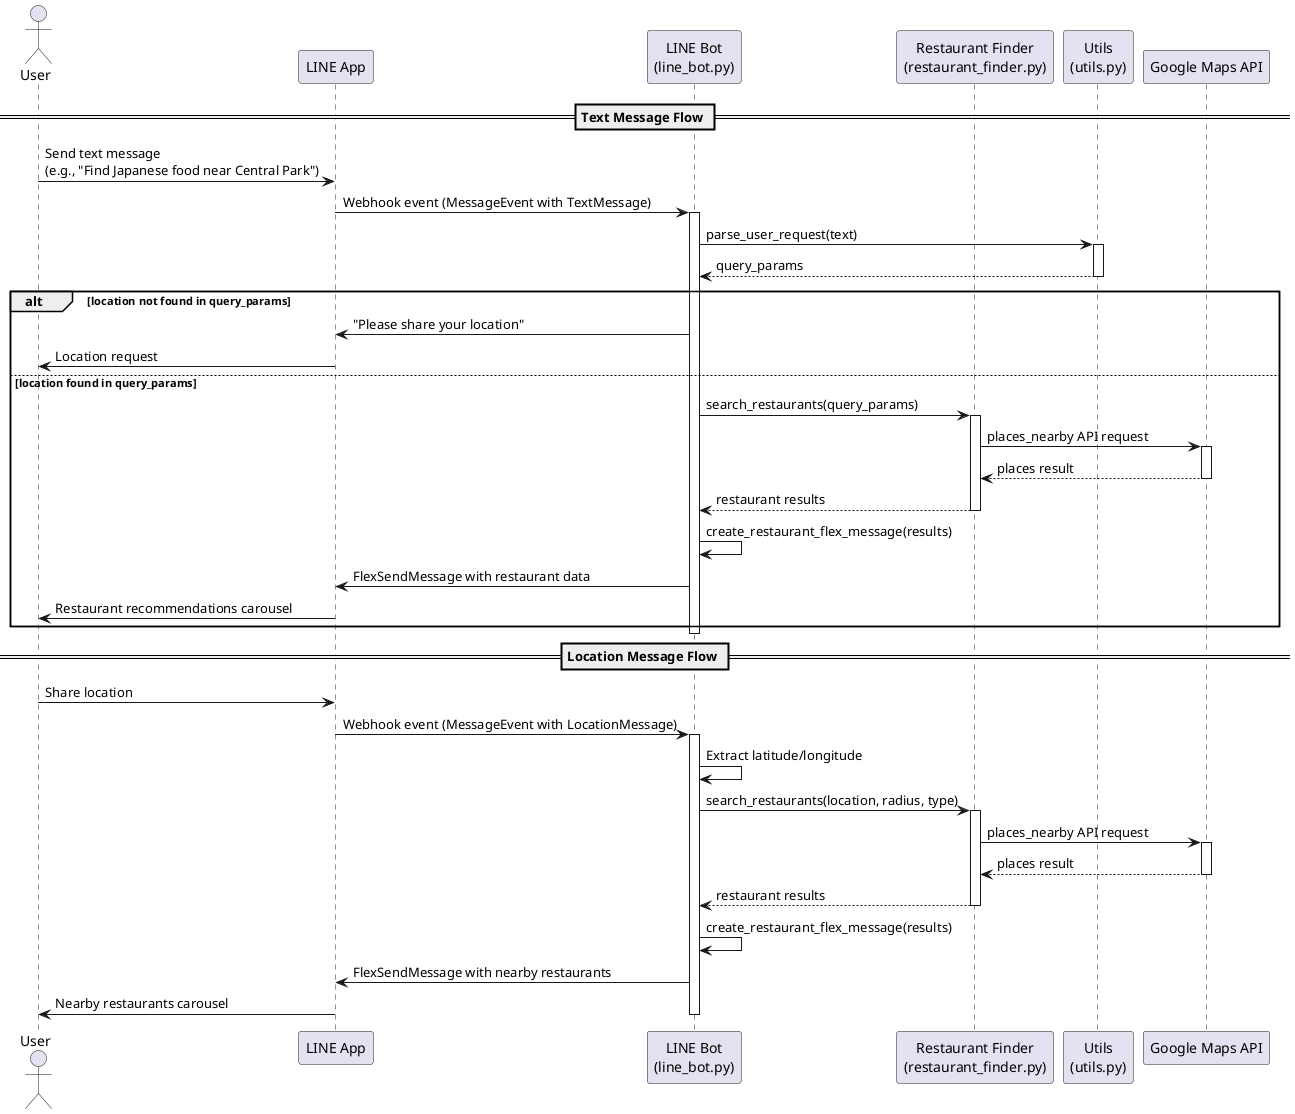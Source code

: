 @startuml GeoDine-AI Sequence Diagram

actor User
participant "LINE App" as LINE
participant "LINE Bot\n(line_bot.py)" as Bot
participant "Restaurant Finder\n(restaurant_finder.py)" as Finder
participant "Utils\n(utils.py)" as Utils
participant "Google Maps API" as Google

== Text Message Flow ==
User -> LINE: Send text message\n(e.g., "Find Japanese food near Central Park")
LINE -> Bot: Webhook event (MessageEvent with TextMessage)
activate Bot

Bot -> Utils: parse_user_request(text)
activate Utils
Utils --> Bot: query_params
deactivate Utils

alt location not found in query_params
    Bot -> LINE: "Please share your location"
    LINE -> User: Location request
else location found in query_params
    Bot -> Finder: search_restaurants(query_params)
    activate Finder
    
    Finder -> Google: places_nearby API request
    activate Google
    Google --> Finder: places result
    deactivate Google
    
    Finder --> Bot: restaurant results
    deactivate Finder
    
    Bot -> Bot: create_restaurant_flex_message(results)
    Bot -> LINE: FlexSendMessage with restaurant data
    LINE -> User: Restaurant recommendations carousel
end
deactivate Bot

== Location Message Flow ==
User -> LINE: Share location
LINE -> Bot: Webhook event (MessageEvent with LocationMessage)
activate Bot

Bot -> Bot: Extract latitude/longitude
Bot -> Finder: search_restaurants(location, radius, type)
activate Finder

Finder -> Google: places_nearby API request
activate Google
Google --> Finder: places result
deactivate Google

Finder --> Bot: restaurant results
deactivate Finder

Bot -> Bot: create_restaurant_flex_message(results)
Bot -> LINE: FlexSendMessage with nearby restaurants
LINE -> User: Nearby restaurants carousel
deactivate Bot

@enduml
